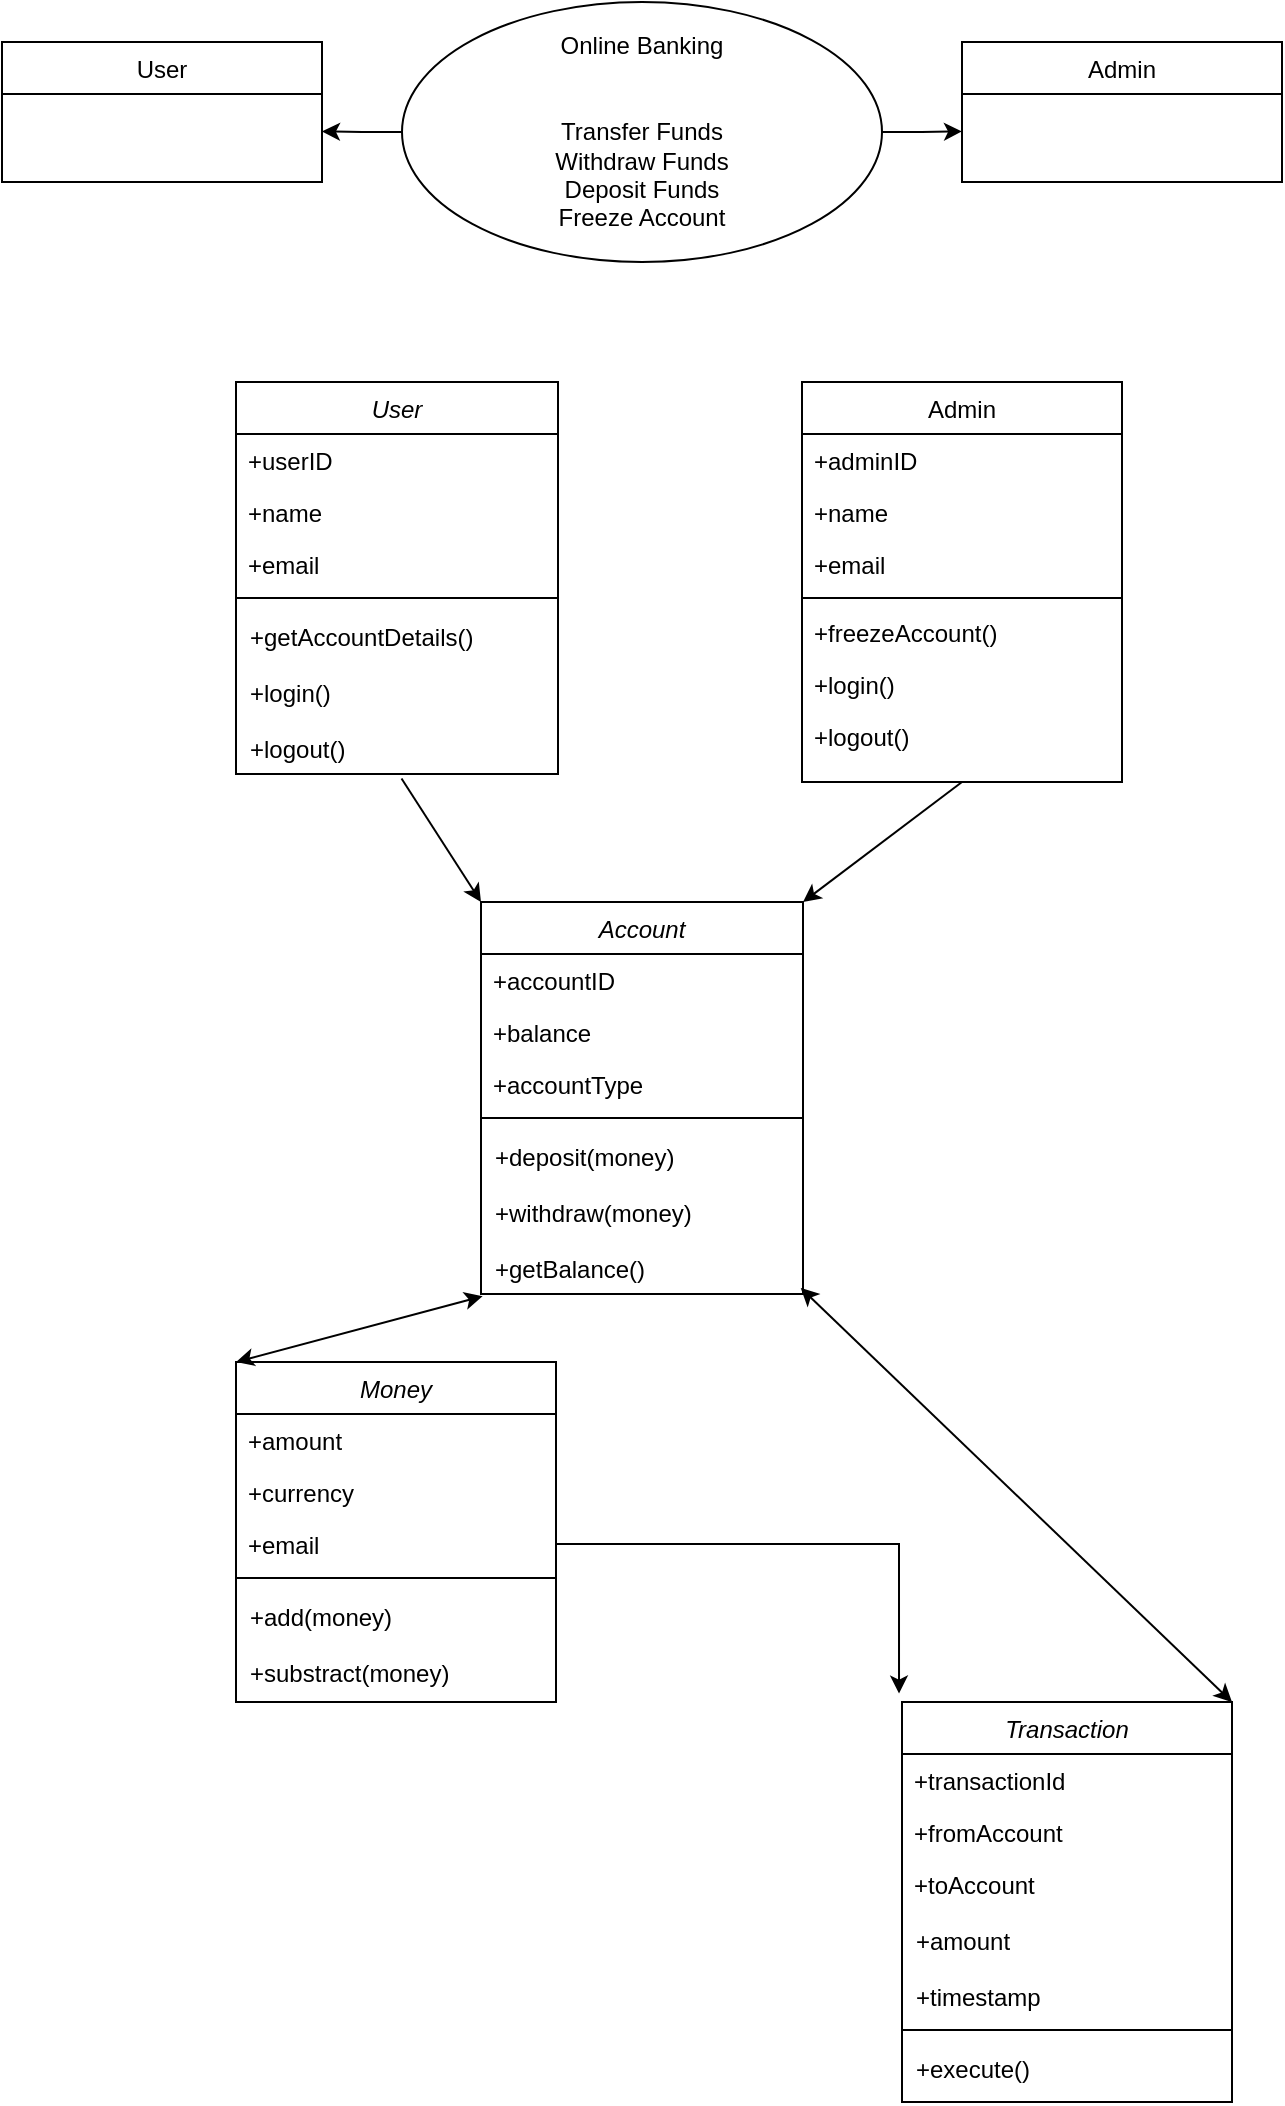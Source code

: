 <mxfile version="23.1.1" type="github">
  <diagram id="C5RBs43oDa-KdzZeNtuy" name="Page-1">
    <mxGraphModel dx="1425" dy="766" grid="1" gridSize="10" guides="1" tooltips="1" connect="1" arrows="1" fold="1" page="1" pageScale="1" pageWidth="827" pageHeight="1169" math="0" shadow="0">
      <root>
        <mxCell id="WIyWlLk6GJQsqaUBKTNV-0" />
        <mxCell id="WIyWlLk6GJQsqaUBKTNV-1" parent="WIyWlLk6GJQsqaUBKTNV-0" />
        <mxCell id="zkfFHV4jXpPFQw0GAbJ--0" value="User" style="swimlane;fontStyle=2;align=center;verticalAlign=top;childLayout=stackLayout;horizontal=1;startSize=26;horizontalStack=0;resizeParent=1;resizeLast=0;collapsible=1;marginBottom=0;rounded=0;shadow=0;strokeWidth=1;" parent="WIyWlLk6GJQsqaUBKTNV-1" vertex="1">
          <mxGeometry x="197" y="270" width="161" height="196" as="geometry">
            <mxRectangle x="230" y="140" width="160" height="26" as="alternateBounds" />
          </mxGeometry>
        </mxCell>
        <mxCell id="zkfFHV4jXpPFQw0GAbJ--1" value="+userID" style="text;align=left;verticalAlign=top;spacingLeft=4;spacingRight=4;overflow=hidden;rotatable=0;points=[[0,0.5],[1,0.5]];portConstraint=eastwest;" parent="zkfFHV4jXpPFQw0GAbJ--0" vertex="1">
          <mxGeometry y="26" width="161" height="26" as="geometry" />
        </mxCell>
        <mxCell id="zkfFHV4jXpPFQw0GAbJ--2" value="+name" style="text;align=left;verticalAlign=top;spacingLeft=4;spacingRight=4;overflow=hidden;rotatable=0;points=[[0,0.5],[1,0.5]];portConstraint=eastwest;rounded=0;shadow=0;html=0;" parent="zkfFHV4jXpPFQw0GAbJ--0" vertex="1">
          <mxGeometry y="52" width="161" height="26" as="geometry" />
        </mxCell>
        <mxCell id="zkfFHV4jXpPFQw0GAbJ--3" value="+email" style="text;align=left;verticalAlign=top;spacingLeft=4;spacingRight=4;overflow=hidden;rotatable=0;points=[[0,0.5],[1,0.5]];portConstraint=eastwest;rounded=0;shadow=0;html=0;" parent="zkfFHV4jXpPFQw0GAbJ--0" vertex="1">
          <mxGeometry y="78" width="161" height="26" as="geometry" />
        </mxCell>
        <mxCell id="zkfFHV4jXpPFQw0GAbJ--4" value="" style="line;html=1;strokeWidth=1;align=left;verticalAlign=middle;spacingTop=-1;spacingLeft=3;spacingRight=3;rotatable=0;labelPosition=right;points=[];portConstraint=eastwest;" parent="zkfFHV4jXpPFQw0GAbJ--0" vertex="1">
          <mxGeometry y="104" width="161" height="8" as="geometry" />
        </mxCell>
        <mxCell id="zkfFHV4jXpPFQw0GAbJ--5" value="+getAccountDetails()&#xa;" style="text;align=left;verticalAlign=top;spacingLeft=4;spacingRight=4;overflow=hidden;rotatable=0;points=[[0,0.5],[1,0.5]];portConstraint=eastwest;spacing=3;spacingTop=1;strokeWidth=1;spacingBottom=1;" parent="zkfFHV4jXpPFQw0GAbJ--0" vertex="1">
          <mxGeometry y="112" width="161" height="28" as="geometry" />
        </mxCell>
        <mxCell id="N30zkFzrn4biRzeLRWNc-6" value="+login()" style="text;align=left;verticalAlign=top;spacingLeft=4;spacingRight=4;overflow=hidden;rotatable=0;points=[[0,0.5],[1,0.5]];portConstraint=eastwest;spacing=3;spacingTop=1;strokeWidth=1;spacingBottom=1;" vertex="1" parent="zkfFHV4jXpPFQw0GAbJ--0">
          <mxGeometry y="140" width="161" height="28" as="geometry" />
        </mxCell>
        <mxCell id="N30zkFzrn4biRzeLRWNc-7" value="+logout()" style="text;align=left;verticalAlign=top;spacingLeft=4;spacingRight=4;overflow=hidden;rotatable=0;points=[[0,0.5],[1,0.5]];portConstraint=eastwest;spacing=3;spacingTop=1;strokeWidth=1;spacingBottom=1;" vertex="1" parent="zkfFHV4jXpPFQw0GAbJ--0">
          <mxGeometry y="168" width="161" height="28" as="geometry" />
        </mxCell>
        <mxCell id="zkfFHV4jXpPFQw0GAbJ--6" value="Admin" style="swimlane;fontStyle=0;align=center;verticalAlign=top;childLayout=stackLayout;horizontal=1;startSize=26;horizontalStack=0;resizeParent=1;resizeLast=0;collapsible=1;marginBottom=0;rounded=0;shadow=0;strokeWidth=1;" parent="WIyWlLk6GJQsqaUBKTNV-1" vertex="1">
          <mxGeometry x="560" y="100" width="160" height="70" as="geometry">
            <mxRectangle x="130" y="380" width="160" height="26" as="alternateBounds" />
          </mxGeometry>
        </mxCell>
        <mxCell id="zkfFHV4jXpPFQw0GAbJ--13" value="User" style="swimlane;fontStyle=0;align=center;verticalAlign=top;childLayout=stackLayout;horizontal=1;startSize=26;horizontalStack=0;resizeParent=1;resizeLast=0;collapsible=1;marginBottom=0;rounded=0;shadow=0;strokeWidth=1;" parent="WIyWlLk6GJQsqaUBKTNV-1" vertex="1">
          <mxGeometry x="80" y="100" width="160" height="70" as="geometry">
            <mxRectangle x="340" y="380" width="170" height="26" as="alternateBounds" />
          </mxGeometry>
        </mxCell>
        <mxCell id="zkfFHV4jXpPFQw0GAbJ--17" value="Admin" style="swimlane;fontStyle=0;align=center;verticalAlign=top;childLayout=stackLayout;horizontal=1;startSize=26;horizontalStack=0;resizeParent=1;resizeLast=0;collapsible=1;marginBottom=0;rounded=0;shadow=0;strokeWidth=1;" parent="WIyWlLk6GJQsqaUBKTNV-1" vertex="1">
          <mxGeometry x="480" y="270" width="160" height="200" as="geometry">
            <mxRectangle x="550" y="140" width="160" height="26" as="alternateBounds" />
          </mxGeometry>
        </mxCell>
        <mxCell id="zkfFHV4jXpPFQw0GAbJ--18" value="+adminID" style="text;align=left;verticalAlign=top;spacingLeft=4;spacingRight=4;overflow=hidden;rotatable=0;points=[[0,0.5],[1,0.5]];portConstraint=eastwest;" parent="zkfFHV4jXpPFQw0GAbJ--17" vertex="1">
          <mxGeometry y="26" width="160" height="26" as="geometry" />
        </mxCell>
        <mxCell id="zkfFHV4jXpPFQw0GAbJ--19" value="+name" style="text;align=left;verticalAlign=top;spacingLeft=4;spacingRight=4;overflow=hidden;rotatable=0;points=[[0,0.5],[1,0.5]];portConstraint=eastwest;rounded=0;shadow=0;html=0;" parent="zkfFHV4jXpPFQw0GAbJ--17" vertex="1">
          <mxGeometry y="52" width="160" height="26" as="geometry" />
        </mxCell>
        <mxCell id="zkfFHV4jXpPFQw0GAbJ--20" value="+email" style="text;align=left;verticalAlign=top;spacingLeft=4;spacingRight=4;overflow=hidden;rotatable=0;points=[[0,0.5],[1,0.5]];portConstraint=eastwest;rounded=0;shadow=0;html=0;" parent="zkfFHV4jXpPFQw0GAbJ--17" vertex="1">
          <mxGeometry y="78" width="160" height="26" as="geometry" />
        </mxCell>
        <mxCell id="zkfFHV4jXpPFQw0GAbJ--23" value="" style="line;html=1;strokeWidth=1;align=left;verticalAlign=middle;spacingTop=-1;spacingLeft=3;spacingRight=3;rotatable=0;labelPosition=right;points=[];portConstraint=eastwest;" parent="zkfFHV4jXpPFQw0GAbJ--17" vertex="1">
          <mxGeometry y="104" width="160" height="8" as="geometry" />
        </mxCell>
        <mxCell id="zkfFHV4jXpPFQw0GAbJ--24" value="+freezeAccount()" style="text;align=left;verticalAlign=top;spacingLeft=4;spacingRight=4;overflow=hidden;rotatable=0;points=[[0,0.5],[1,0.5]];portConstraint=eastwest;" parent="zkfFHV4jXpPFQw0GAbJ--17" vertex="1">
          <mxGeometry y="112" width="160" height="26" as="geometry" />
        </mxCell>
        <mxCell id="zkfFHV4jXpPFQw0GAbJ--25" value="+login()&#xa;" style="text;align=left;verticalAlign=top;spacingLeft=4;spacingRight=4;overflow=hidden;rotatable=0;points=[[0,0.5],[1,0.5]];portConstraint=eastwest;" parent="zkfFHV4jXpPFQw0GAbJ--17" vertex="1">
          <mxGeometry y="138" width="160" height="26" as="geometry" />
        </mxCell>
        <mxCell id="N30zkFzrn4biRzeLRWNc-5" value="+logout()" style="text;align=left;verticalAlign=top;spacingLeft=4;spacingRight=4;overflow=hidden;rotatable=0;points=[[0,0.5],[1,0.5]];portConstraint=eastwest;" vertex="1" parent="zkfFHV4jXpPFQw0GAbJ--17">
          <mxGeometry y="164" width="160" height="26" as="geometry" />
        </mxCell>
        <mxCell id="N30zkFzrn4biRzeLRWNc-2" style="edgeStyle=orthogonalEdgeStyle;rounded=0;orthogonalLoop=1;jettySize=auto;html=1;exitX=0;exitY=0.5;exitDx=0;exitDy=0;" edge="1" parent="WIyWlLk6GJQsqaUBKTNV-1" source="N30zkFzrn4biRzeLRWNc-0">
          <mxGeometry relative="1" as="geometry">
            <mxPoint x="240" y="144.69" as="targetPoint" />
          </mxGeometry>
        </mxCell>
        <mxCell id="N30zkFzrn4biRzeLRWNc-3" style="edgeStyle=orthogonalEdgeStyle;rounded=0;orthogonalLoop=1;jettySize=auto;html=1;exitX=1;exitY=0.5;exitDx=0;exitDy=0;" edge="1" parent="WIyWlLk6GJQsqaUBKTNV-1" source="N30zkFzrn4biRzeLRWNc-0">
          <mxGeometry relative="1" as="geometry">
            <mxPoint x="560" y="144.69" as="targetPoint" />
          </mxGeometry>
        </mxCell>
        <mxCell id="N30zkFzrn4biRzeLRWNc-0" value="Online Banking&lt;br&gt;&lt;br&gt;&lt;br&gt;Transfer Funds&lt;br&gt;Withdraw Funds&lt;br&gt;Deposit Funds&lt;br&gt;Freeze Account" style="ellipse;whiteSpace=wrap;html=1;" vertex="1" parent="WIyWlLk6GJQsqaUBKTNV-1">
          <mxGeometry x="280" y="80" width="240" height="130" as="geometry" />
        </mxCell>
        <mxCell id="N30zkFzrn4biRzeLRWNc-9" value="Account" style="swimlane;fontStyle=2;align=center;verticalAlign=top;childLayout=stackLayout;horizontal=1;startSize=26;horizontalStack=0;resizeParent=1;resizeLast=0;collapsible=1;marginBottom=0;rounded=0;shadow=0;strokeWidth=1;" vertex="1" parent="WIyWlLk6GJQsqaUBKTNV-1">
          <mxGeometry x="319.5" y="530" width="161" height="196" as="geometry">
            <mxRectangle x="230" y="140" width="160" height="26" as="alternateBounds" />
          </mxGeometry>
        </mxCell>
        <mxCell id="N30zkFzrn4biRzeLRWNc-10" value="+accountID" style="text;align=left;verticalAlign=top;spacingLeft=4;spacingRight=4;overflow=hidden;rotatable=0;points=[[0,0.5],[1,0.5]];portConstraint=eastwest;" vertex="1" parent="N30zkFzrn4biRzeLRWNc-9">
          <mxGeometry y="26" width="161" height="26" as="geometry" />
        </mxCell>
        <mxCell id="N30zkFzrn4biRzeLRWNc-11" value="+balance" style="text;align=left;verticalAlign=top;spacingLeft=4;spacingRight=4;overflow=hidden;rotatable=0;points=[[0,0.5],[1,0.5]];portConstraint=eastwest;rounded=0;shadow=0;html=0;" vertex="1" parent="N30zkFzrn4biRzeLRWNc-9">
          <mxGeometry y="52" width="161" height="26" as="geometry" />
        </mxCell>
        <mxCell id="N30zkFzrn4biRzeLRWNc-12" value="+accountType" style="text;align=left;verticalAlign=top;spacingLeft=4;spacingRight=4;overflow=hidden;rotatable=0;points=[[0,0.5],[1,0.5]];portConstraint=eastwest;rounded=0;shadow=0;html=0;" vertex="1" parent="N30zkFzrn4biRzeLRWNc-9">
          <mxGeometry y="78" width="161" height="26" as="geometry" />
        </mxCell>
        <mxCell id="N30zkFzrn4biRzeLRWNc-13" value="" style="line;html=1;strokeWidth=1;align=left;verticalAlign=middle;spacingTop=-1;spacingLeft=3;spacingRight=3;rotatable=0;labelPosition=right;points=[];portConstraint=eastwest;" vertex="1" parent="N30zkFzrn4biRzeLRWNc-9">
          <mxGeometry y="104" width="161" height="8" as="geometry" />
        </mxCell>
        <mxCell id="N30zkFzrn4biRzeLRWNc-14" value="+deposit(money)" style="text;align=left;verticalAlign=top;spacingLeft=4;spacingRight=4;overflow=hidden;rotatable=0;points=[[0,0.5],[1,0.5]];portConstraint=eastwest;spacing=3;spacingTop=1;strokeWidth=1;spacingBottom=1;" vertex="1" parent="N30zkFzrn4biRzeLRWNc-9">
          <mxGeometry y="112" width="161" height="28" as="geometry" />
        </mxCell>
        <mxCell id="N30zkFzrn4biRzeLRWNc-15" value="+withdraw(money)" style="text;align=left;verticalAlign=top;spacingLeft=4;spacingRight=4;overflow=hidden;rotatable=0;points=[[0,0.5],[1,0.5]];portConstraint=eastwest;spacing=3;spacingTop=1;strokeWidth=1;spacingBottom=1;" vertex="1" parent="N30zkFzrn4biRzeLRWNc-9">
          <mxGeometry y="140" width="161" height="28" as="geometry" />
        </mxCell>
        <mxCell id="N30zkFzrn4biRzeLRWNc-16" value="+getBalance()" style="text;align=left;verticalAlign=top;spacingLeft=4;spacingRight=4;overflow=hidden;rotatable=0;points=[[0,0.5],[1,0.5]];portConstraint=eastwest;spacing=3;spacingTop=1;strokeWidth=1;spacingBottom=1;" vertex="1" parent="N30zkFzrn4biRzeLRWNc-9">
          <mxGeometry y="168" width="161" height="28" as="geometry" />
        </mxCell>
        <mxCell id="N30zkFzrn4biRzeLRWNc-17" value="Transaction" style="swimlane;fontStyle=2;align=center;verticalAlign=top;childLayout=stackLayout;horizontal=1;startSize=26;horizontalStack=0;resizeParent=1;resizeLast=0;collapsible=1;marginBottom=0;rounded=0;shadow=0;strokeWidth=1;" vertex="1" parent="WIyWlLk6GJQsqaUBKTNV-1">
          <mxGeometry x="530" y="930" width="165" height="200" as="geometry">
            <mxRectangle x="230" y="140" width="160" height="26" as="alternateBounds" />
          </mxGeometry>
        </mxCell>
        <mxCell id="N30zkFzrn4biRzeLRWNc-18" value="+transactionId" style="text;align=left;verticalAlign=top;spacingLeft=4;spacingRight=4;overflow=hidden;rotatable=0;points=[[0,0.5],[1,0.5]];portConstraint=eastwest;" vertex="1" parent="N30zkFzrn4biRzeLRWNc-17">
          <mxGeometry y="26" width="165" height="26" as="geometry" />
        </mxCell>
        <mxCell id="N30zkFzrn4biRzeLRWNc-19" value="+fromAccount" style="text;align=left;verticalAlign=top;spacingLeft=4;spacingRight=4;overflow=hidden;rotatable=0;points=[[0,0.5],[1,0.5]];portConstraint=eastwest;rounded=0;shadow=0;html=0;" vertex="1" parent="N30zkFzrn4biRzeLRWNc-17">
          <mxGeometry y="52" width="165" height="26" as="geometry" />
        </mxCell>
        <mxCell id="N30zkFzrn4biRzeLRWNc-20" value="+toAccount" style="text;align=left;verticalAlign=top;spacingLeft=4;spacingRight=4;overflow=hidden;rotatable=0;points=[[0,0.5],[1,0.5]];portConstraint=eastwest;rounded=0;shadow=0;html=0;" vertex="1" parent="N30zkFzrn4biRzeLRWNc-17">
          <mxGeometry y="78" width="165" height="26" as="geometry" />
        </mxCell>
        <mxCell id="N30zkFzrn4biRzeLRWNc-22" value="+amount" style="text;align=left;verticalAlign=top;spacingLeft=4;spacingRight=4;overflow=hidden;rotatable=0;points=[[0,0.5],[1,0.5]];portConstraint=eastwest;spacing=3;spacingTop=1;strokeWidth=1;spacingBottom=1;" vertex="1" parent="N30zkFzrn4biRzeLRWNc-17">
          <mxGeometry y="104" width="165" height="28" as="geometry" />
        </mxCell>
        <mxCell id="N30zkFzrn4biRzeLRWNc-23" value="+timestamp" style="text;align=left;verticalAlign=top;spacingLeft=4;spacingRight=4;overflow=hidden;rotatable=0;points=[[0,0.5],[1,0.5]];portConstraint=eastwest;spacing=3;spacingTop=1;strokeWidth=1;spacingBottom=1;" vertex="1" parent="N30zkFzrn4biRzeLRWNc-17">
          <mxGeometry y="132" width="165" height="28" as="geometry" />
        </mxCell>
        <mxCell id="N30zkFzrn4biRzeLRWNc-48" value="" style="line;strokeWidth=1;fillColor=none;align=left;verticalAlign=middle;spacingTop=-1;spacingLeft=3;spacingRight=3;rotatable=0;labelPosition=right;points=[];portConstraint=eastwest;strokeColor=inherit;" vertex="1" parent="N30zkFzrn4biRzeLRWNc-17">
          <mxGeometry y="160" width="165" height="8" as="geometry" />
        </mxCell>
        <mxCell id="N30zkFzrn4biRzeLRWNc-24" value="+execute()" style="text;align=left;verticalAlign=top;spacingLeft=4;spacingRight=4;overflow=hidden;rotatable=0;points=[[0,0.5],[1,0.5]];portConstraint=eastwest;spacing=3;spacingTop=1;strokeWidth=1;spacingBottom=1;" vertex="1" parent="N30zkFzrn4biRzeLRWNc-17">
          <mxGeometry y="168" width="165" height="32" as="geometry" />
        </mxCell>
        <mxCell id="N30zkFzrn4biRzeLRWNc-25" value="Money" style="swimlane;fontStyle=2;align=center;verticalAlign=top;childLayout=stackLayout;horizontal=1;startSize=26;horizontalStack=0;resizeParent=1;resizeLast=0;collapsible=1;marginBottom=0;rounded=0;shadow=0;strokeWidth=1;" vertex="1" parent="WIyWlLk6GJQsqaUBKTNV-1">
          <mxGeometry x="197" y="760" width="160" height="170" as="geometry">
            <mxRectangle x="230" y="140" width="160" height="26" as="alternateBounds" />
          </mxGeometry>
        </mxCell>
        <mxCell id="N30zkFzrn4biRzeLRWNc-26" value="+amount" style="text;align=left;verticalAlign=top;spacingLeft=4;spacingRight=4;overflow=hidden;rotatable=0;points=[[0,0.5],[1,0.5]];portConstraint=eastwest;" vertex="1" parent="N30zkFzrn4biRzeLRWNc-25">
          <mxGeometry y="26" width="160" height="26" as="geometry" />
        </mxCell>
        <mxCell id="N30zkFzrn4biRzeLRWNc-27" value="+currency" style="text;align=left;verticalAlign=top;spacingLeft=4;spacingRight=4;overflow=hidden;rotatable=0;points=[[0,0.5],[1,0.5]];portConstraint=eastwest;rounded=0;shadow=0;html=0;" vertex="1" parent="N30zkFzrn4biRzeLRWNc-25">
          <mxGeometry y="52" width="160" height="26" as="geometry" />
        </mxCell>
        <mxCell id="N30zkFzrn4biRzeLRWNc-28" value="+email" style="text;align=left;verticalAlign=top;spacingLeft=4;spacingRight=4;overflow=hidden;rotatable=0;points=[[0,0.5],[1,0.5]];portConstraint=eastwest;rounded=0;shadow=0;html=0;" vertex="1" parent="N30zkFzrn4biRzeLRWNc-25">
          <mxGeometry y="78" width="160" height="26" as="geometry" />
        </mxCell>
        <mxCell id="N30zkFzrn4biRzeLRWNc-29" value="" style="line;html=1;strokeWidth=1;align=left;verticalAlign=middle;spacingTop=-1;spacingLeft=3;spacingRight=3;rotatable=0;labelPosition=right;points=[];portConstraint=eastwest;" vertex="1" parent="N30zkFzrn4biRzeLRWNc-25">
          <mxGeometry y="104" width="160" height="8" as="geometry" />
        </mxCell>
        <mxCell id="N30zkFzrn4biRzeLRWNc-30" value="+add(money)" style="text;align=left;verticalAlign=top;spacingLeft=4;spacingRight=4;overflow=hidden;rotatable=0;points=[[0,0.5],[1,0.5]];portConstraint=eastwest;spacing=3;spacingTop=1;strokeWidth=1;spacingBottom=1;" vertex="1" parent="N30zkFzrn4biRzeLRWNc-25">
          <mxGeometry y="112" width="160" height="28" as="geometry" />
        </mxCell>
        <mxCell id="N30zkFzrn4biRzeLRWNc-31" value="+substract(money)" style="text;align=left;verticalAlign=top;spacingLeft=4;spacingRight=4;overflow=hidden;rotatable=0;points=[[0,0.5],[1,0.5]];portConstraint=eastwest;spacing=3;spacingTop=1;strokeWidth=1;spacingBottom=1;" vertex="1" parent="N30zkFzrn4biRzeLRWNc-25">
          <mxGeometry y="140" width="160" height="28" as="geometry" />
        </mxCell>
        <mxCell id="N30zkFzrn4biRzeLRWNc-54" value="" style="endArrow=classic;html=1;rounded=0;entryX=0;entryY=0;entryDx=0;entryDy=0;exitX=0.514;exitY=1.08;exitDx=0;exitDy=0;exitPerimeter=0;" edge="1" parent="WIyWlLk6GJQsqaUBKTNV-1" source="N30zkFzrn4biRzeLRWNc-7" target="N30zkFzrn4biRzeLRWNc-9">
          <mxGeometry width="50" height="50" relative="1" as="geometry">
            <mxPoint x="220" y="550" as="sourcePoint" />
            <mxPoint x="270" y="500" as="targetPoint" />
          </mxGeometry>
        </mxCell>
        <mxCell id="N30zkFzrn4biRzeLRWNc-55" value="" style="endArrow=classic;html=1;rounded=0;entryX=1;entryY=0;entryDx=0;entryDy=0;" edge="1" parent="WIyWlLk6GJQsqaUBKTNV-1" target="N30zkFzrn4biRzeLRWNc-9">
          <mxGeometry width="50" height="50" relative="1" as="geometry">
            <mxPoint x="560" y="470" as="sourcePoint" />
            <mxPoint x="600" y="500" as="targetPoint" />
          </mxGeometry>
        </mxCell>
        <mxCell id="N30zkFzrn4biRzeLRWNc-56" value="" style="endArrow=classic;startArrow=classic;html=1;rounded=0;exitX=0;exitY=0;exitDx=0;exitDy=0;entryX=0.005;entryY=1.039;entryDx=0;entryDy=0;entryPerimeter=0;" edge="1" parent="WIyWlLk6GJQsqaUBKTNV-1" source="N30zkFzrn4biRzeLRWNc-25" target="N30zkFzrn4biRzeLRWNc-16">
          <mxGeometry width="50" height="50" relative="1" as="geometry">
            <mxPoint x="390" y="830" as="sourcePoint" />
            <mxPoint x="320" y="730" as="targetPoint" />
          </mxGeometry>
        </mxCell>
        <mxCell id="N30zkFzrn4biRzeLRWNc-57" value="" style="endArrow=classic;startArrow=classic;html=1;rounded=0;exitX=0.993;exitY=0.892;exitDx=0;exitDy=0;exitPerimeter=0;entryX=1;entryY=0;entryDx=0;entryDy=0;" edge="1" parent="WIyWlLk6GJQsqaUBKTNV-1" source="N30zkFzrn4biRzeLRWNc-16" target="N30zkFzrn4biRzeLRWNc-17">
          <mxGeometry width="50" height="50" relative="1" as="geometry">
            <mxPoint x="490" y="800" as="sourcePoint" />
            <mxPoint x="540" y="750" as="targetPoint" />
          </mxGeometry>
        </mxCell>
        <mxCell id="N30zkFzrn4biRzeLRWNc-58" style="edgeStyle=orthogonalEdgeStyle;rounded=0;orthogonalLoop=1;jettySize=auto;html=1;entryX=-0.009;entryY=-0.021;entryDx=0;entryDy=0;entryPerimeter=0;" edge="1" parent="WIyWlLk6GJQsqaUBKTNV-1" source="N30zkFzrn4biRzeLRWNc-28" target="N30zkFzrn4biRzeLRWNc-17">
          <mxGeometry relative="1" as="geometry" />
        </mxCell>
      </root>
    </mxGraphModel>
  </diagram>
</mxfile>
